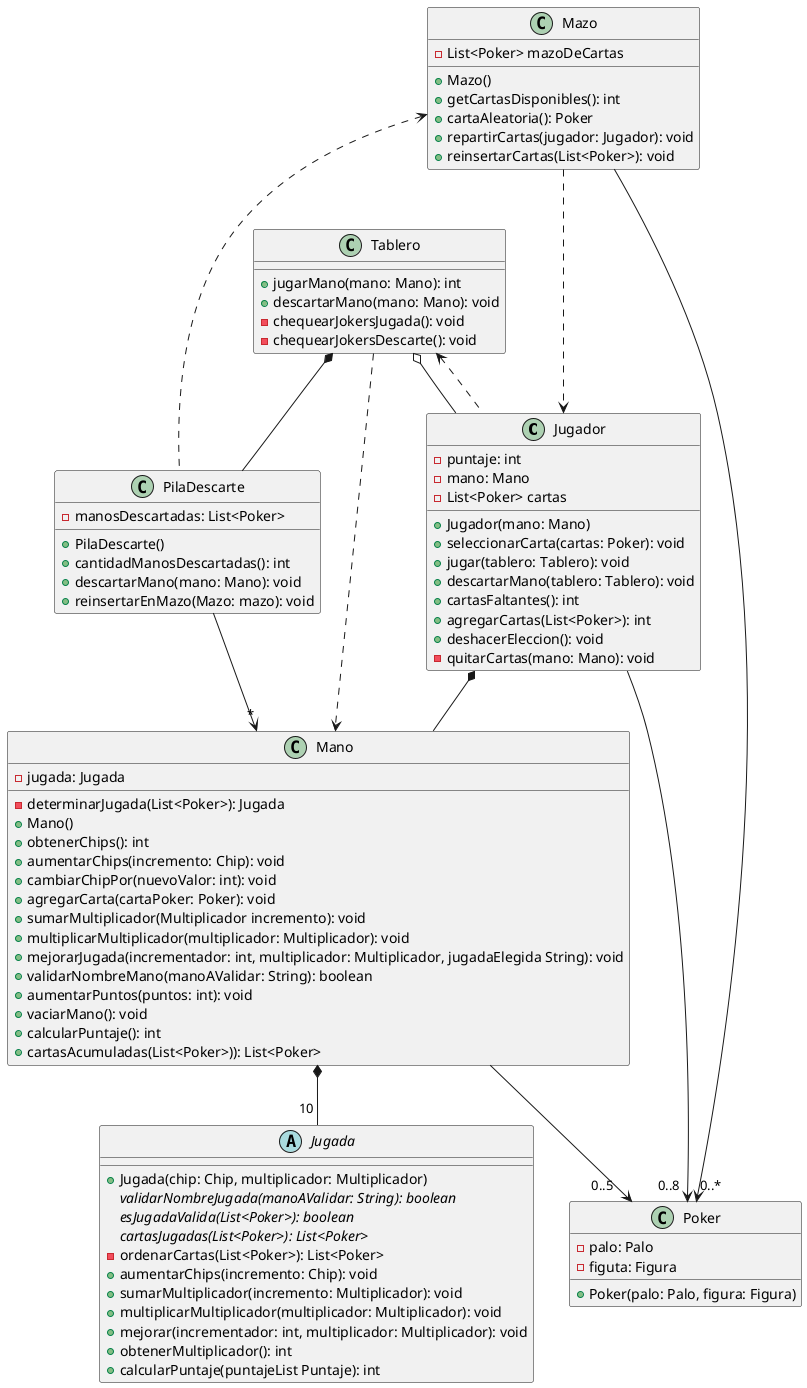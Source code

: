 @@startuml diagramaClases
/'incompleto'/

 class Jugador {
     - puntaje: int
     - mano: Mano
     - List<Poker> cartas

     + Jugador(mano: Mano)
     + seleccionarCarta(cartas: Poker): void
     + jugar(tablero: Tablero): void
     + descartarMano(tablero: Tablero): void
     + cartasFaltantes(): int
     + agregarCartas(List<Poker>): int
     + deshacerEleccion(): void
     - quitarCartas(mano: Mano): void

 }


 class Poker {
     - palo: Palo
     - figuta: Figura

     + Poker(palo: Palo, figura: Figura)

 }
 class Mano {
      - jugada: Jugada
      - determinarJugada(List<Poker>): Jugada
      +Mano()
      + obtenerChips(): int
      + aumentarChips(incremento: Chip): void
      + cambiarChipPor(nuevoValor: int): void
      + agregarCarta(cartaPoker: Poker): void
      + sumarMultiplicador(Multiplicador incremento): void
      + multiplicarMultiplicador(multiplicador: Multiplicador): void
      + mejorarJugada(incrementador: int, multiplicador: Multiplicador, jugadaElegida String): void
      + validarNombreMano(manoAValidar: String): boolean
      + aumentarPuntos(puntos: int): void
      + vaciarMano(): void
      + calcularPuntaje(): int
      + cartasAcumuladas(List<Poker>)): List<Poker>

  }

  abstract class Jugada{
      +Jugada(chip: Chip, multiplicador: Multiplicador)
      {abstract} validarNombreJugada(manoAValidar: String): boolean
      {abstract} esJugadaValida(List<Poker>): boolean
      {abstract} cartasJugadas(List<Poker>): List<Poker>
      - ordenarCartas(List<Poker>): List<Poker>
      + aumentarChips(incremento: Chip): void
      +sumarMultiplicador(incremento: Multiplicador): void
      +multiplicarMultiplicador(multiplicador: Multiplicador): void
      +mejorar(incrementador: int, multiplicador: Multiplicador): void
      +obtenerMultiplicador(): int
      + calcularPuntaje(puntajeList Puntaje): int
  }



 class Tablero {
     + jugarMano(mano: Mano): int
     + descartarMano(mano: Mano): void
     - chequearJokersJugada(): void
     - chequearJokersDescarte(): void
 }

class PilaDescarte {
    - manosDescartadas: List<Poker>

    + PilaDescarte()
    + cantidadManosDescartadas(): int
    + descartarMano(mano: Mano): void
    + reinsertarEnMazo(Mazo: mazo): void
 }

class Mazo{
    -List<Poker> mazoDeCartas
    +Mazo()
    +getCartasDisponibles(): int
    +cartaAleatoria(): Poker
    +repartirCartas(jugador: Jugador): void
    +reinsertarCartas(List<Poker>): void
}

Tablero *-- PilaDescarte
Tablero o-- Jugador
Jugador *-- Mano
Mano -->"0..5   " Poker
Mano *--"10 " Jugada
Jugador --->"0..8  " Poker
PilaDescarte -->"*" Mano
Mazo <.. PilaDescarte
Mazo ...> Jugador
Tablero ..> Mano
Tablero <.. Jugador
Mazo -->"0..* " Poker
 @enduml